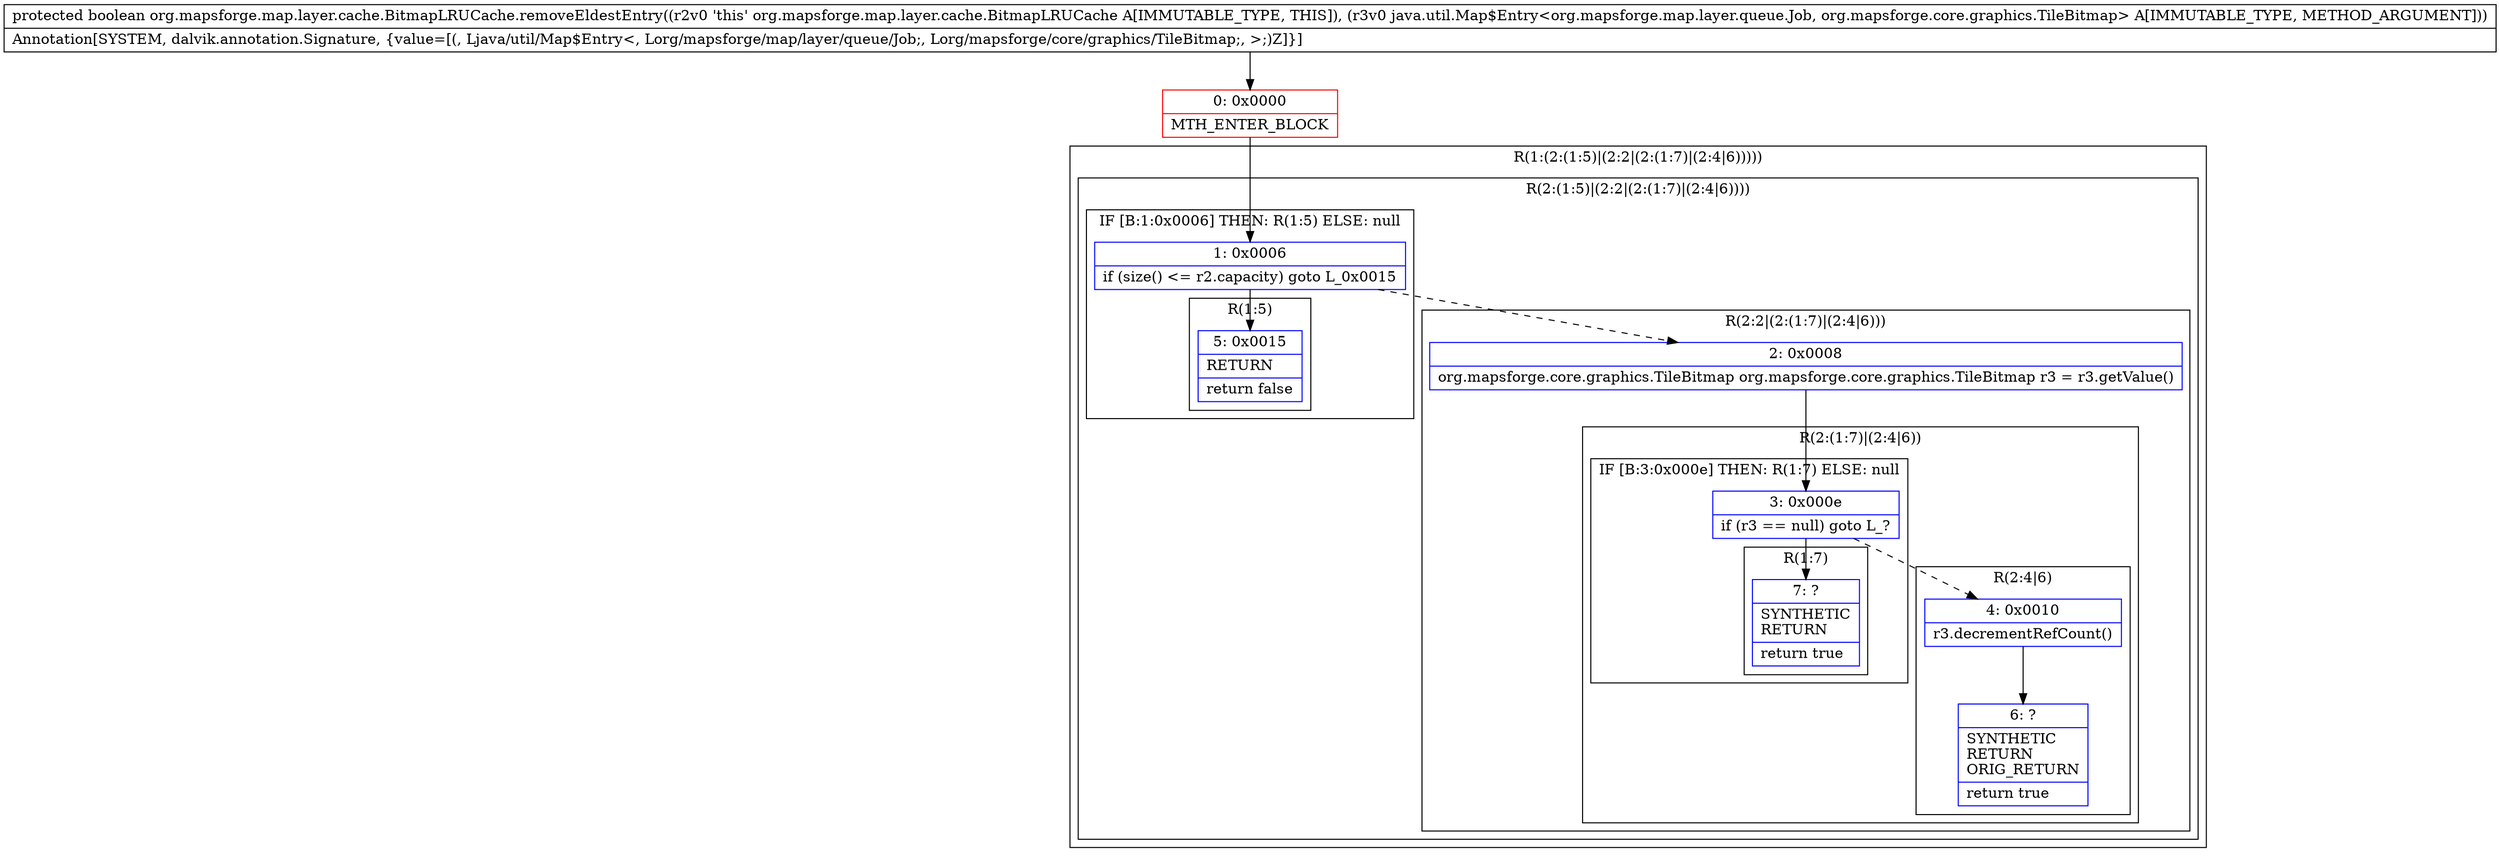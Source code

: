 digraph "CFG fororg.mapsforge.map.layer.cache.BitmapLRUCache.removeEldestEntry(Ljava\/util\/Map$Entry;)Z" {
subgraph cluster_Region_124436825 {
label = "R(1:(2:(1:5)|(2:2|(2:(1:7)|(2:4|6)))))";
node [shape=record,color=blue];
subgraph cluster_Region_1070769758 {
label = "R(2:(1:5)|(2:2|(2:(1:7)|(2:4|6))))";
node [shape=record,color=blue];
subgraph cluster_IfRegion_1318184505 {
label = "IF [B:1:0x0006] THEN: R(1:5) ELSE: null";
node [shape=record,color=blue];
Node_1 [shape=record,label="{1\:\ 0x0006|if (size() \<= r2.capacity) goto L_0x0015\l}"];
subgraph cluster_Region_1544907197 {
label = "R(1:5)";
node [shape=record,color=blue];
Node_5 [shape=record,label="{5\:\ 0x0015|RETURN\l|return false\l}"];
}
}
subgraph cluster_Region_967125492 {
label = "R(2:2|(2:(1:7)|(2:4|6)))";
node [shape=record,color=blue];
Node_2 [shape=record,label="{2\:\ 0x0008|org.mapsforge.core.graphics.TileBitmap org.mapsforge.core.graphics.TileBitmap r3 = r3.getValue()\l}"];
subgraph cluster_Region_228858735 {
label = "R(2:(1:7)|(2:4|6))";
node [shape=record,color=blue];
subgraph cluster_IfRegion_2021138205 {
label = "IF [B:3:0x000e] THEN: R(1:7) ELSE: null";
node [shape=record,color=blue];
Node_3 [shape=record,label="{3\:\ 0x000e|if (r3 == null) goto L_?\l}"];
subgraph cluster_Region_661564627 {
label = "R(1:7)";
node [shape=record,color=blue];
Node_7 [shape=record,label="{7\:\ ?|SYNTHETIC\lRETURN\l|return true\l}"];
}
}
subgraph cluster_Region_949560696 {
label = "R(2:4|6)";
node [shape=record,color=blue];
Node_4 [shape=record,label="{4\:\ 0x0010|r3.decrementRefCount()\l}"];
Node_6 [shape=record,label="{6\:\ ?|SYNTHETIC\lRETURN\lORIG_RETURN\l|return true\l}"];
}
}
}
}
}
Node_0 [shape=record,color=red,label="{0\:\ 0x0000|MTH_ENTER_BLOCK\l}"];
MethodNode[shape=record,label="{protected boolean org.mapsforge.map.layer.cache.BitmapLRUCache.removeEldestEntry((r2v0 'this' org.mapsforge.map.layer.cache.BitmapLRUCache A[IMMUTABLE_TYPE, THIS]), (r3v0 java.util.Map$Entry\<org.mapsforge.map.layer.queue.Job, org.mapsforge.core.graphics.TileBitmap\> A[IMMUTABLE_TYPE, METHOD_ARGUMENT]))  | Annotation[SYSTEM, dalvik.annotation.Signature, \{value=[(, Ljava\/util\/Map$Entry\<, Lorg\/mapsforge\/map\/layer\/queue\/Job;, Lorg\/mapsforge\/core\/graphics\/TileBitmap;, \>;)Z]\}]\l}"];
MethodNode -> Node_0;
Node_1 -> Node_2[style=dashed];
Node_1 -> Node_5;
Node_2 -> Node_3;
Node_3 -> Node_4[style=dashed];
Node_3 -> Node_7;
Node_4 -> Node_6;
Node_0 -> Node_1;
}

